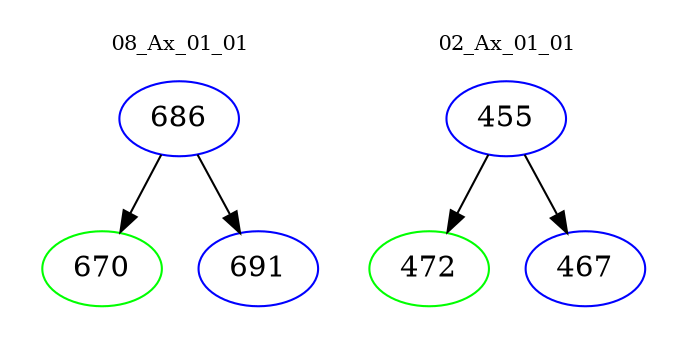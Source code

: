 digraph{
subgraph cluster_0 {
color = white
label = "08_Ax_01_01";
fontsize=10;
T0_686 [label="686", color="blue"]
T0_686 -> T0_670 [color="black"]
T0_670 [label="670", color="green"]
T0_686 -> T0_691 [color="black"]
T0_691 [label="691", color="blue"]
}
subgraph cluster_1 {
color = white
label = "02_Ax_01_01";
fontsize=10;
T1_455 [label="455", color="blue"]
T1_455 -> T1_472 [color="black"]
T1_472 [label="472", color="green"]
T1_455 -> T1_467 [color="black"]
T1_467 [label="467", color="blue"]
}
}
